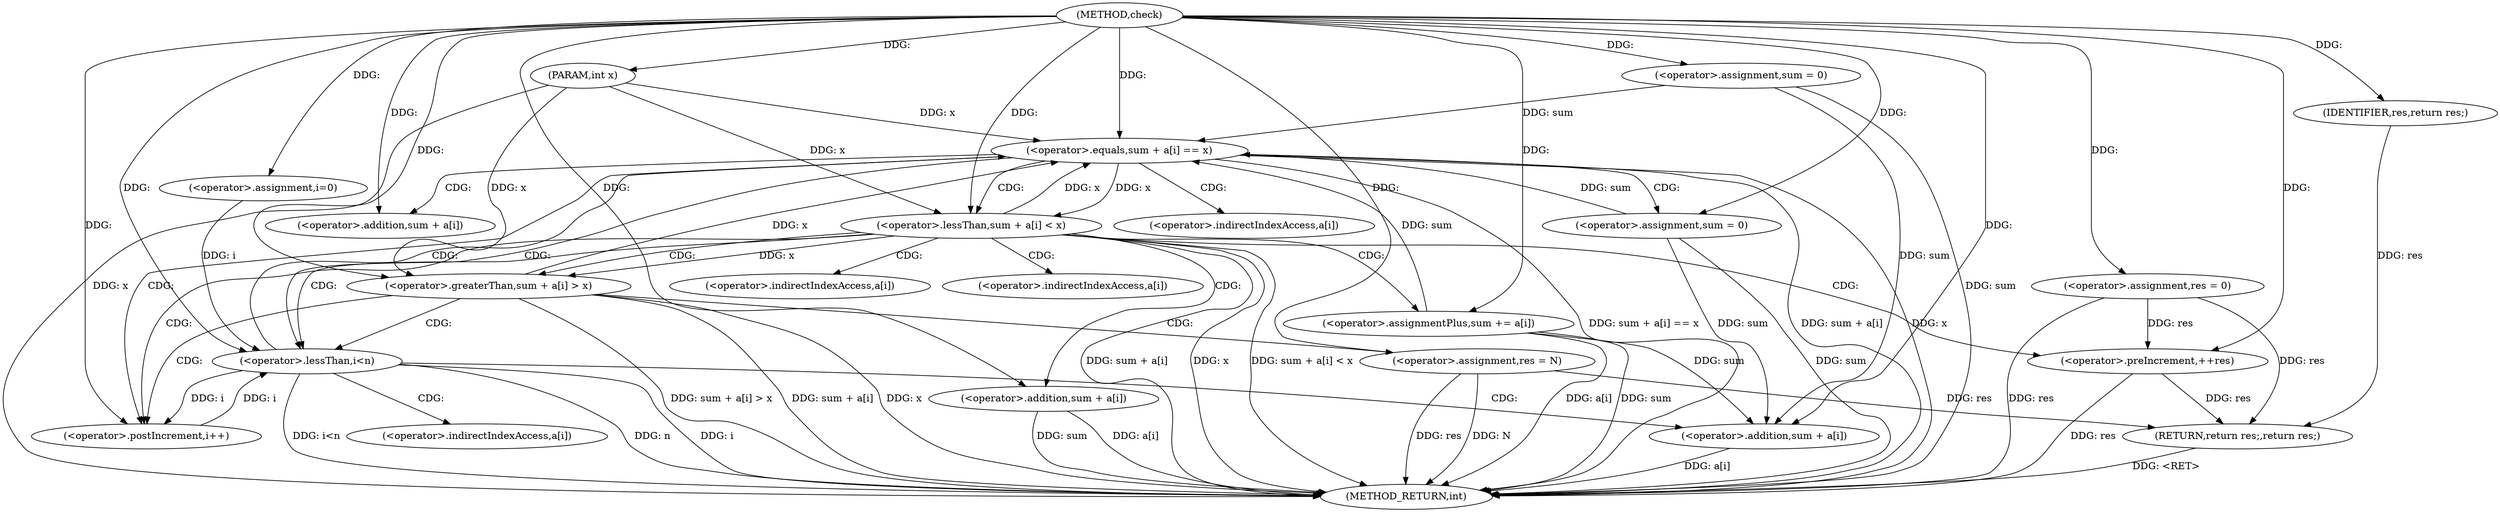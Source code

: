 digraph "check" {  
"1000103" [label = "(METHOD,check)" ]
"1000170" [label = "(METHOD_RETURN,int)" ]
"1000104" [label = "(PARAM,int x)" ]
"1000107" [label = "(<operator>.assignment,sum = 0)" ]
"1000111" [label = "(<operator>.assignment,res = 0)" ]
"1000168" [label = "(RETURN,return res;,return res;)" ]
"1000116" [label = "(<operator>.assignment,i=0)" ]
"1000119" [label = "(<operator>.lessThan,i<n)" ]
"1000122" [label = "(<operator>.postIncrement,i++)" ]
"1000169" [label = "(IDENTIFIER,res,return res;)" ]
"1000126" [label = "(<operator>.equals,sum + a[i] == x)" ]
"1000134" [label = "(<operator>.assignment,sum = 0)" ]
"1000127" [label = "(<operator>.addition,sum + a[i])" ]
"1000139" [label = "(<operator>.lessThan,sum + a[i] < x)" ]
"1000147" [label = "(<operator>.assignmentPlus,sum += a[i])" ]
"1000152" [label = "(<operator>.preIncrement,++res)" ]
"1000140" [label = "(<operator>.addition,sum + a[i])" ]
"1000156" [label = "(<operator>.greaterThan,sum + a[i] > x)" ]
"1000164" [label = "(<operator>.assignment,res = N)" ]
"1000157" [label = "(<operator>.addition,sum + a[i])" ]
"1000129" [label = "(<operator>.indirectIndexAccess,a[i])" ]
"1000142" [label = "(<operator>.indirectIndexAccess,a[i])" ]
"1000149" [label = "(<operator>.indirectIndexAccess,a[i])" ]
"1000159" [label = "(<operator>.indirectIndexAccess,a[i])" ]
  "1000104" -> "1000170"  [ label = "DDG: x"] 
  "1000107" -> "1000170"  [ label = "DDG: sum"] 
  "1000111" -> "1000170"  [ label = "DDG: res"] 
  "1000119" -> "1000170"  [ label = "DDG: i"] 
  "1000119" -> "1000170"  [ label = "DDG: i<n"] 
  "1000127" -> "1000170"  [ label = "DDG: a[i]"] 
  "1000126" -> "1000170"  [ label = "DDG: sum + a[i]"] 
  "1000126" -> "1000170"  [ label = "DDG: x"] 
  "1000126" -> "1000170"  [ label = "DDG: sum + a[i] == x"] 
  "1000139" -> "1000170"  [ label = "DDG: sum + a[i]"] 
  "1000139" -> "1000170"  [ label = "DDG: x"] 
  "1000139" -> "1000170"  [ label = "DDG: sum + a[i] < x"] 
  "1000157" -> "1000170"  [ label = "DDG: sum"] 
  "1000157" -> "1000170"  [ label = "DDG: a[i]"] 
  "1000156" -> "1000170"  [ label = "DDG: sum + a[i]"] 
  "1000156" -> "1000170"  [ label = "DDG: x"] 
  "1000156" -> "1000170"  [ label = "DDG: sum + a[i] > x"] 
  "1000164" -> "1000170"  [ label = "DDG: res"] 
  "1000147" -> "1000170"  [ label = "DDG: sum"] 
  "1000147" -> "1000170"  [ label = "DDG: a[i]"] 
  "1000152" -> "1000170"  [ label = "DDG: res"] 
  "1000134" -> "1000170"  [ label = "DDG: sum"] 
  "1000168" -> "1000170"  [ label = "DDG: <RET>"] 
  "1000119" -> "1000170"  [ label = "DDG: n"] 
  "1000164" -> "1000170"  [ label = "DDG: N"] 
  "1000103" -> "1000104"  [ label = "DDG: "] 
  "1000103" -> "1000107"  [ label = "DDG: "] 
  "1000103" -> "1000111"  [ label = "DDG: "] 
  "1000169" -> "1000168"  [ label = "DDG: res"] 
  "1000111" -> "1000168"  [ label = "DDG: res"] 
  "1000164" -> "1000168"  [ label = "DDG: res"] 
  "1000152" -> "1000168"  [ label = "DDG: res"] 
  "1000103" -> "1000116"  [ label = "DDG: "] 
  "1000103" -> "1000169"  [ label = "DDG: "] 
  "1000116" -> "1000119"  [ label = "DDG: i"] 
  "1000122" -> "1000119"  [ label = "DDG: i"] 
  "1000103" -> "1000119"  [ label = "DDG: "] 
  "1000119" -> "1000122"  [ label = "DDG: i"] 
  "1000103" -> "1000122"  [ label = "DDG: "] 
  "1000107" -> "1000126"  [ label = "DDG: sum"] 
  "1000147" -> "1000126"  [ label = "DDG: sum"] 
  "1000134" -> "1000126"  [ label = "DDG: sum"] 
  "1000103" -> "1000126"  [ label = "DDG: "] 
  "1000139" -> "1000126"  [ label = "DDG: x"] 
  "1000156" -> "1000126"  [ label = "DDG: x"] 
  "1000104" -> "1000126"  [ label = "DDG: x"] 
  "1000103" -> "1000134"  [ label = "DDG: "] 
  "1000107" -> "1000127"  [ label = "DDG: sum"] 
  "1000147" -> "1000127"  [ label = "DDG: sum"] 
  "1000134" -> "1000127"  [ label = "DDG: sum"] 
  "1000103" -> "1000127"  [ label = "DDG: "] 
  "1000103" -> "1000139"  [ label = "DDG: "] 
  "1000126" -> "1000139"  [ label = "DDG: x"] 
  "1000104" -> "1000139"  [ label = "DDG: x"] 
  "1000103" -> "1000140"  [ label = "DDG: "] 
  "1000103" -> "1000147"  [ label = "DDG: "] 
  "1000111" -> "1000152"  [ label = "DDG: res"] 
  "1000103" -> "1000152"  [ label = "DDG: "] 
  "1000103" -> "1000156"  [ label = "DDG: "] 
  "1000139" -> "1000156"  [ label = "DDG: x"] 
  "1000104" -> "1000156"  [ label = "DDG: x"] 
  "1000103" -> "1000164"  [ label = "DDG: "] 
  "1000103" -> "1000157"  [ label = "DDG: "] 
  "1000119" -> "1000127"  [ label = "CDG: "] 
  "1000119" -> "1000126"  [ label = "CDG: "] 
  "1000119" -> "1000129"  [ label = "CDG: "] 
  "1000126" -> "1000142"  [ label = "CDG: "] 
  "1000126" -> "1000119"  [ label = "CDG: "] 
  "1000126" -> "1000139"  [ label = "CDG: "] 
  "1000126" -> "1000140"  [ label = "CDG: "] 
  "1000126" -> "1000134"  [ label = "CDG: "] 
  "1000126" -> "1000122"  [ label = "CDG: "] 
  "1000139" -> "1000159"  [ label = "CDG: "] 
  "1000139" -> "1000156"  [ label = "CDG: "] 
  "1000139" -> "1000147"  [ label = "CDG: "] 
  "1000139" -> "1000152"  [ label = "CDG: "] 
  "1000139" -> "1000119"  [ label = "CDG: "] 
  "1000139" -> "1000157"  [ label = "CDG: "] 
  "1000139" -> "1000149"  [ label = "CDG: "] 
  "1000139" -> "1000122"  [ label = "CDG: "] 
  "1000156" -> "1000164"  [ label = "CDG: "] 
  "1000156" -> "1000119"  [ label = "CDG: "] 
  "1000156" -> "1000122"  [ label = "CDG: "] 
}
